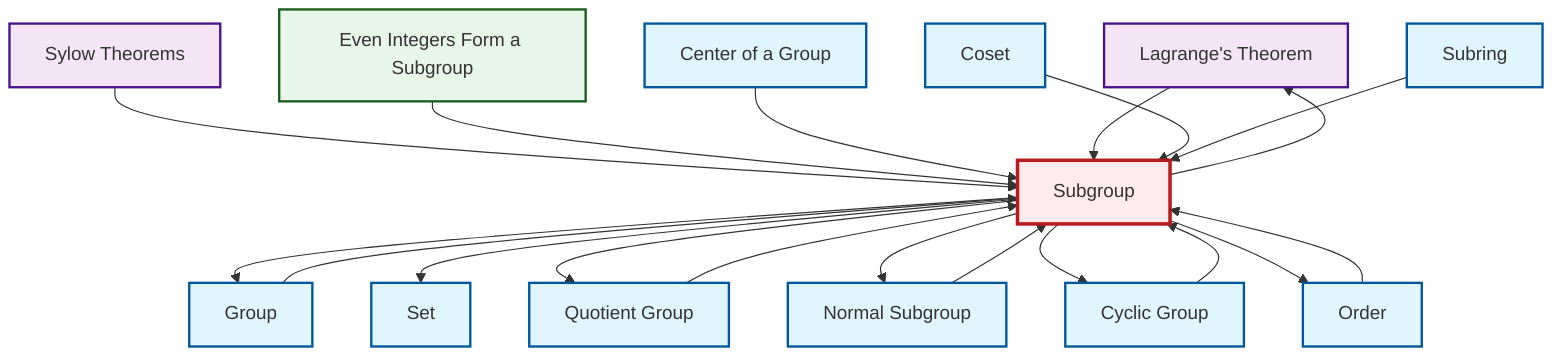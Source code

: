 graph TD
    classDef definition fill:#e1f5fe,stroke:#01579b,stroke-width:2px
    classDef theorem fill:#f3e5f5,stroke:#4a148c,stroke-width:2px
    classDef axiom fill:#fff3e0,stroke:#e65100,stroke-width:2px
    classDef example fill:#e8f5e9,stroke:#1b5e20,stroke-width:2px
    classDef current fill:#ffebee,stroke:#b71c1c,stroke-width:3px
    thm-lagrange["Lagrange's Theorem"]:::theorem
    def-group["Group"]:::definition
    def-subgroup["Subgroup"]:::definition
    def-set["Set"]:::definition
    def-quotient-group["Quotient Group"]:::definition
    def-cyclic-group["Cyclic Group"]:::definition
    def-subring["Subring"]:::definition
    def-center-of-group["Center of a Group"]:::definition
    def-normal-subgroup["Normal Subgroup"]:::definition
    ex-even-integers-subgroup["Even Integers Form a Subgroup"]:::example
    def-coset["Coset"]:::definition
    thm-sylow["Sylow Theorems"]:::theorem
    def-order["Order"]:::definition
    def-group --> def-subgroup
    def-order --> def-subgroup
    def-subgroup --> def-group
    thm-sylow --> def-subgroup
    def-cyclic-group --> def-subgroup
    ex-even-integers-subgroup --> def-subgroup
    def-center-of-group --> def-subgroup
    thm-lagrange --> def-subgroup
    def-subgroup --> def-set
    def-subgroup --> thm-lagrange
    def-coset --> def-subgroup
    def-normal-subgroup --> def-subgroup
    def-quotient-group --> def-subgroup
    def-subgroup --> def-quotient-group
    def-subring --> def-subgroup
    def-subgroup --> def-normal-subgroup
    def-subgroup --> def-cyclic-group
    def-subgroup --> def-order
    class def-subgroup current